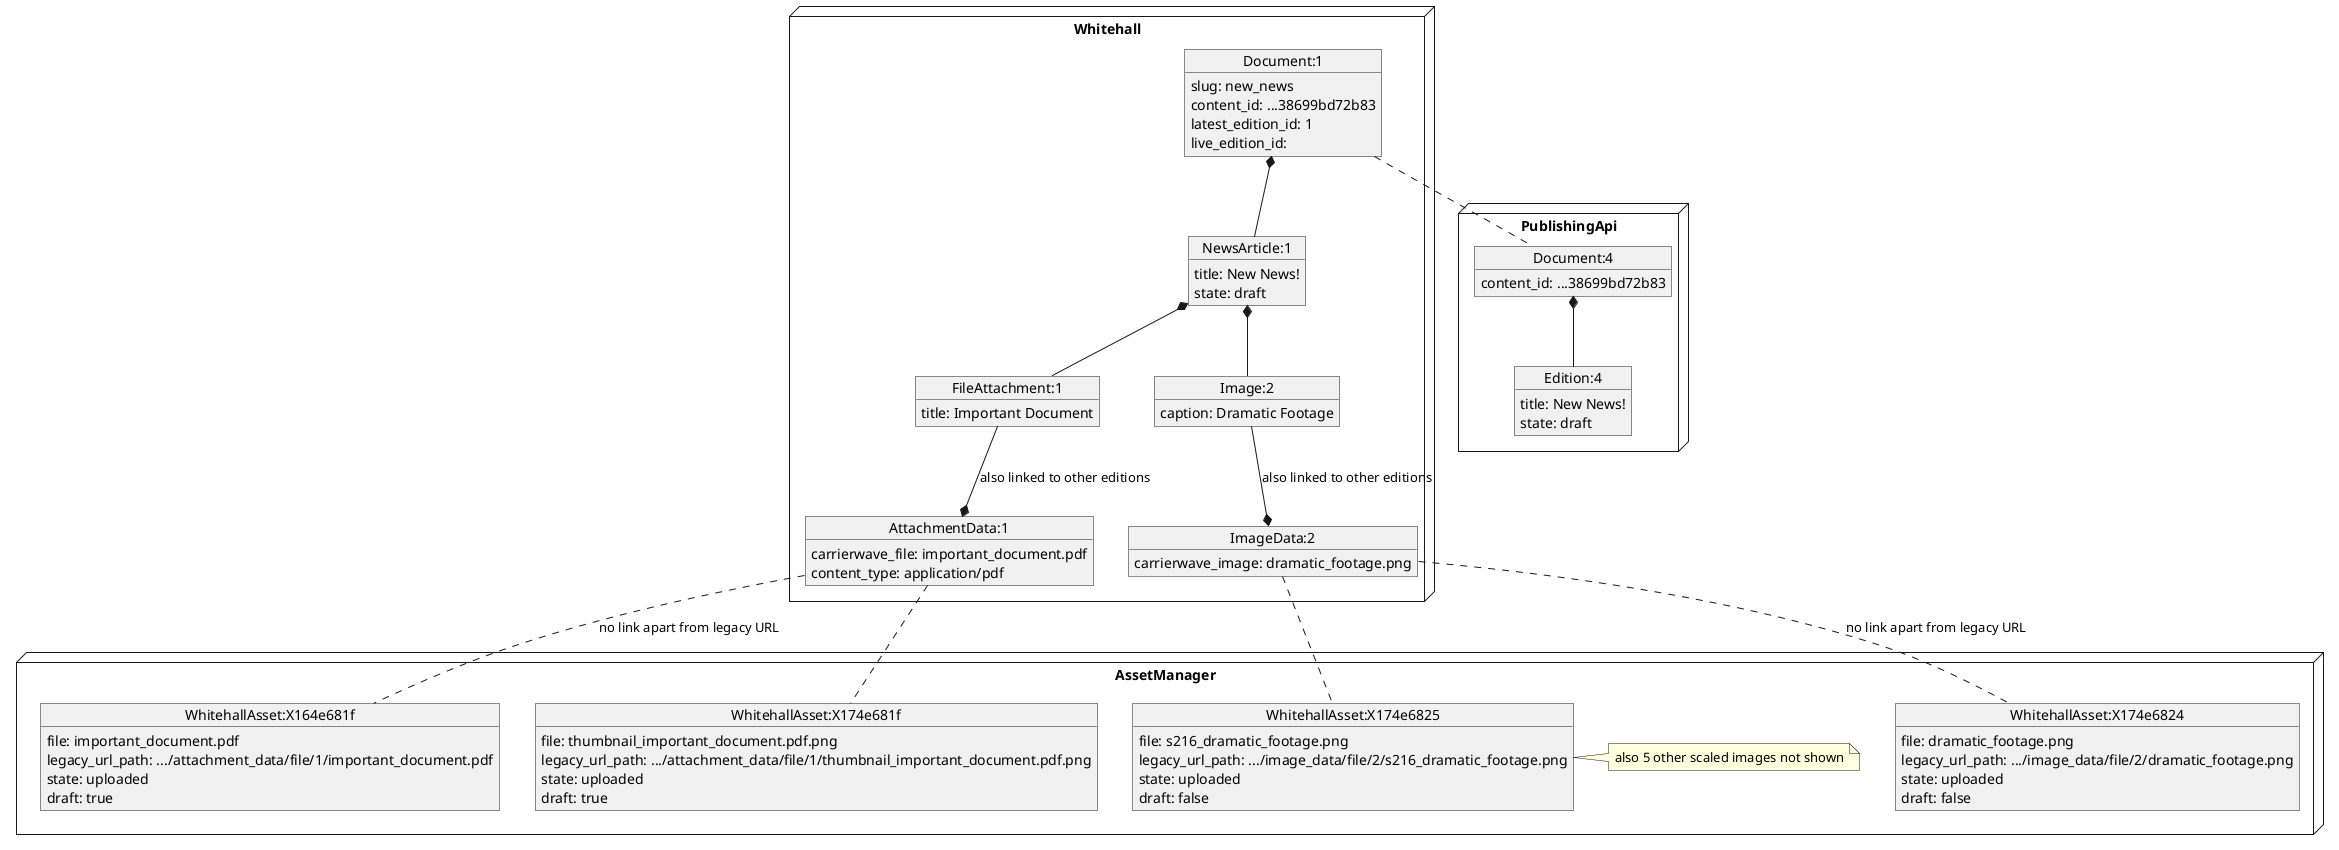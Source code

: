 @startuml
node Whitehall {
object "Document:1" as Document_1 {
  slug: new_news
  content_id: ...38699bd72b83
  latest_edition_id: 1
  live_edition_id:
}
together {
object "NewsArticle:1" as NewsArticle_1 {
  title: New News!
  state: draft
}
Document_1 *-- NewsArticle_1
object "FileAttachment:1" as FileAttachment_1 {
  title: Important Document
}
NewsArticle_1 *-- FileAttachment_1
object "Image:2" as Image_2 {
  caption: Dramatic Footage
}
NewsArticle_1 *-- Image_2
}
object "AttachmentData:1" as AttachmentData_1 {
  carrierwave_file: important_document.pdf
  content_type: application/pdf
}
AttachmentData_1 *-u- FileAttachment_1: also linked to other editions
object "ImageData:2" as ImageData_2 {
  carrierwave_image: dramatic_footage.png
}
ImageData_2 *-u- Image_2: also linked to other editions
}
node PublishingApi {
object "Document:4" as pubapi_Document_4 {
    content_id: ...38699bd72b83
}
object "Edition:4" as pubapi_Edition_4 {
  title: New News!
  state: draft
}
pubapi_Document_4 *-- pubapi_Edition_4
}
node AssetManager {
together {
object "WhitehallAsset:X164e681f" as am_WhitehallAsset_X164e681f {
  file: important_document.pdf
  legacy_url_path: .../attachment_data/file/1/important_document.pdf
  state: uploaded
  draft: true
}
object "WhitehallAsset:X174e681f" as am_WhitehallAsset_X174e681f {
  file: thumbnail_important_document.pdf.png
  legacy_url_path: .../attachment_data/file/1/thumbnail_important_document.pdf.png
  state: uploaded
  draft: true
}
}
together {
object "WhitehallAsset:X174e6824" as am_WhitehallAsset_X174e6824 {
  file: dramatic_footage.png
  legacy_url_path: .../image_data/file/2/dramatic_footage.png
  state: uploaded
  draft: false
}
object "WhitehallAsset:X174e6825" as am_WhitehallAsset_X174e6825 {
  file: s216_dramatic_footage.png
  legacy_url_path: .../image_data/file/2/s216_dramatic_footage.png
  state: uploaded
  draft: false
}
note right
 also 5 other scaled images not shown
end note
}
}
Document_1 .. pubapi_Document_4
AttachmentData_1 .. am_WhitehallAsset_X164e681f: no link apart from legacy URL
AttachmentData_1 .. am_WhitehallAsset_X174e681f
ImageData_2 .. am_WhitehallAsset_X174e6824: no link apart from legacy URL
ImageData_2 .. am_WhitehallAsset_X174e6825
@enduml